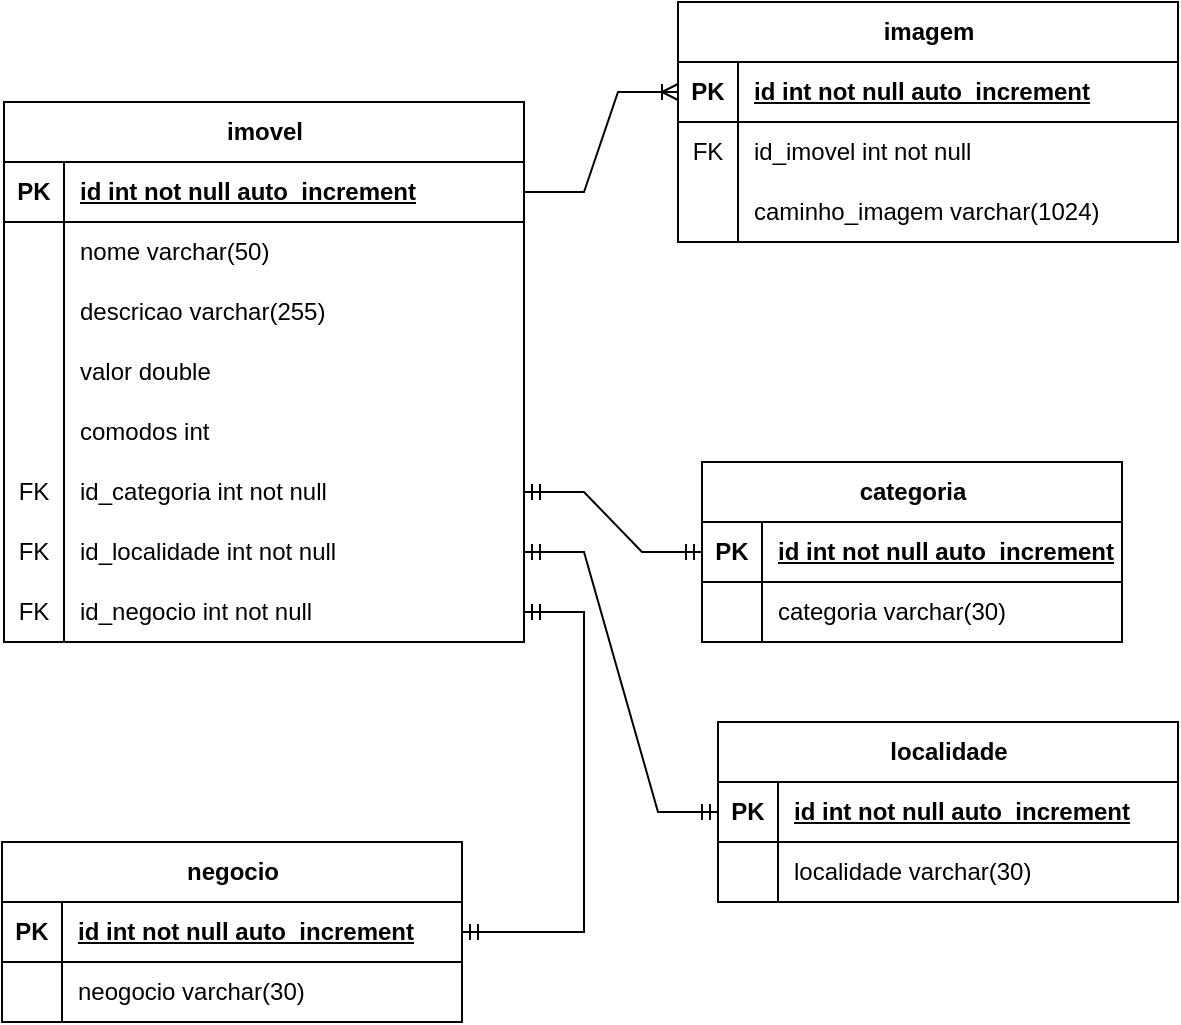 <mxfile version="24.1.0" type="github">
  <diagram name="Página-1" id="9ry-MTJB4UbBZHwzqtjo">
    <mxGraphModel dx="1290" dy="522" grid="1" gridSize="10" guides="1" tooltips="1" connect="1" arrows="1" fold="1" page="1" pageScale="1" pageWidth="1169" pageHeight="827" math="0" shadow="0">
      <root>
        <mxCell id="0" />
        <mxCell id="1" parent="0" />
        <mxCell id="dWlhOj4fuCT0MJBEH6v7-1" value="imovel" style="shape=table;startSize=30;container=1;collapsible=1;childLayout=tableLayout;fixedRows=1;rowLines=0;fontStyle=1;align=center;resizeLast=1;html=1;" parent="1" vertex="1">
          <mxGeometry x="531" y="170" width="260" height="270" as="geometry" />
        </mxCell>
        <mxCell id="dWlhOj4fuCT0MJBEH6v7-2" value="" style="shape=tableRow;horizontal=0;startSize=0;swimlaneHead=0;swimlaneBody=0;fillColor=none;collapsible=0;dropTarget=0;points=[[0,0.5],[1,0.5]];portConstraint=eastwest;top=0;left=0;right=0;bottom=1;" parent="dWlhOj4fuCT0MJBEH6v7-1" vertex="1">
          <mxGeometry y="30" width="260" height="30" as="geometry" />
        </mxCell>
        <mxCell id="dWlhOj4fuCT0MJBEH6v7-3" value="PK" style="shape=partialRectangle;connectable=0;fillColor=none;top=0;left=0;bottom=0;right=0;fontStyle=1;overflow=hidden;whiteSpace=wrap;html=1;" parent="dWlhOj4fuCT0MJBEH6v7-2" vertex="1">
          <mxGeometry width="30" height="30" as="geometry">
            <mxRectangle width="30" height="30" as="alternateBounds" />
          </mxGeometry>
        </mxCell>
        <mxCell id="dWlhOj4fuCT0MJBEH6v7-4" value="id int not null auto_increment" style="shape=partialRectangle;connectable=0;fillColor=none;top=0;left=0;bottom=0;right=0;align=left;spacingLeft=6;fontStyle=5;overflow=hidden;whiteSpace=wrap;html=1;" parent="dWlhOj4fuCT0MJBEH6v7-2" vertex="1">
          <mxGeometry x="30" width="230" height="30" as="geometry">
            <mxRectangle width="230" height="30" as="alternateBounds" />
          </mxGeometry>
        </mxCell>
        <mxCell id="dWlhOj4fuCT0MJBEH6v7-5" value="" style="shape=tableRow;horizontal=0;startSize=0;swimlaneHead=0;swimlaneBody=0;fillColor=none;collapsible=0;dropTarget=0;points=[[0,0.5],[1,0.5]];portConstraint=eastwest;top=0;left=0;right=0;bottom=0;" parent="dWlhOj4fuCT0MJBEH6v7-1" vertex="1">
          <mxGeometry y="60" width="260" height="30" as="geometry" />
        </mxCell>
        <mxCell id="dWlhOj4fuCT0MJBEH6v7-6" value="" style="shape=partialRectangle;connectable=0;fillColor=none;top=0;left=0;bottom=0;right=0;editable=1;overflow=hidden;whiteSpace=wrap;html=1;" parent="dWlhOj4fuCT0MJBEH6v7-5" vertex="1">
          <mxGeometry width="30" height="30" as="geometry">
            <mxRectangle width="30" height="30" as="alternateBounds" />
          </mxGeometry>
        </mxCell>
        <mxCell id="dWlhOj4fuCT0MJBEH6v7-7" value="nome varchar(50)" style="shape=partialRectangle;connectable=0;fillColor=none;top=0;left=0;bottom=0;right=0;align=left;spacingLeft=6;overflow=hidden;whiteSpace=wrap;html=1;" parent="dWlhOj4fuCT0MJBEH6v7-5" vertex="1">
          <mxGeometry x="30" width="230" height="30" as="geometry">
            <mxRectangle width="230" height="30" as="alternateBounds" />
          </mxGeometry>
        </mxCell>
        <mxCell id="dWlhOj4fuCT0MJBEH6v7-8" value="" style="shape=tableRow;horizontal=0;startSize=0;swimlaneHead=0;swimlaneBody=0;fillColor=none;collapsible=0;dropTarget=0;points=[[0,0.5],[1,0.5]];portConstraint=eastwest;top=0;left=0;right=0;bottom=0;" parent="dWlhOj4fuCT0MJBEH6v7-1" vertex="1">
          <mxGeometry y="90" width="260" height="30" as="geometry" />
        </mxCell>
        <mxCell id="dWlhOj4fuCT0MJBEH6v7-9" value="" style="shape=partialRectangle;connectable=0;fillColor=none;top=0;left=0;bottom=0;right=0;editable=1;overflow=hidden;whiteSpace=wrap;html=1;" parent="dWlhOj4fuCT0MJBEH6v7-8" vertex="1">
          <mxGeometry width="30" height="30" as="geometry">
            <mxRectangle width="30" height="30" as="alternateBounds" />
          </mxGeometry>
        </mxCell>
        <mxCell id="dWlhOj4fuCT0MJBEH6v7-10" value="descricao varchar(255)" style="shape=partialRectangle;connectable=0;fillColor=none;top=0;left=0;bottom=0;right=0;align=left;spacingLeft=6;overflow=hidden;whiteSpace=wrap;html=1;" parent="dWlhOj4fuCT0MJBEH6v7-8" vertex="1">
          <mxGeometry x="30" width="230" height="30" as="geometry">
            <mxRectangle width="230" height="30" as="alternateBounds" />
          </mxGeometry>
        </mxCell>
        <mxCell id="dWlhOj4fuCT0MJBEH6v7-11" value="" style="shape=tableRow;horizontal=0;startSize=0;swimlaneHead=0;swimlaneBody=0;fillColor=none;collapsible=0;dropTarget=0;points=[[0,0.5],[1,0.5]];portConstraint=eastwest;top=0;left=0;right=0;bottom=0;" parent="dWlhOj4fuCT0MJBEH6v7-1" vertex="1">
          <mxGeometry y="120" width="260" height="30" as="geometry" />
        </mxCell>
        <mxCell id="dWlhOj4fuCT0MJBEH6v7-12" value="" style="shape=partialRectangle;connectable=0;fillColor=none;top=0;left=0;bottom=0;right=0;editable=1;overflow=hidden;whiteSpace=wrap;html=1;" parent="dWlhOj4fuCT0MJBEH6v7-11" vertex="1">
          <mxGeometry width="30" height="30" as="geometry">
            <mxRectangle width="30" height="30" as="alternateBounds" />
          </mxGeometry>
        </mxCell>
        <mxCell id="dWlhOj4fuCT0MJBEH6v7-13" value="valor double" style="shape=partialRectangle;connectable=0;fillColor=none;top=0;left=0;bottom=0;right=0;align=left;spacingLeft=6;overflow=hidden;whiteSpace=wrap;html=1;" parent="dWlhOj4fuCT0MJBEH6v7-11" vertex="1">
          <mxGeometry x="30" width="230" height="30" as="geometry">
            <mxRectangle width="230" height="30" as="alternateBounds" />
          </mxGeometry>
        </mxCell>
        <mxCell id="dWlhOj4fuCT0MJBEH6v7-16" value="" style="shape=tableRow;horizontal=0;startSize=0;swimlaneHead=0;swimlaneBody=0;fillColor=none;collapsible=0;dropTarget=0;points=[[0,0.5],[1,0.5]];portConstraint=eastwest;top=0;left=0;right=0;bottom=0;" parent="dWlhOj4fuCT0MJBEH6v7-1" vertex="1">
          <mxGeometry y="150" width="260" height="30" as="geometry" />
        </mxCell>
        <mxCell id="dWlhOj4fuCT0MJBEH6v7-17" value="" style="shape=partialRectangle;connectable=0;fillColor=none;top=0;left=0;bottom=0;right=0;editable=1;overflow=hidden;whiteSpace=wrap;html=1;" parent="dWlhOj4fuCT0MJBEH6v7-16" vertex="1">
          <mxGeometry width="30" height="30" as="geometry">
            <mxRectangle width="30" height="30" as="alternateBounds" />
          </mxGeometry>
        </mxCell>
        <mxCell id="dWlhOj4fuCT0MJBEH6v7-18" value="comodos int" style="shape=partialRectangle;connectable=0;fillColor=none;top=0;left=0;bottom=0;right=0;align=left;spacingLeft=6;overflow=hidden;whiteSpace=wrap;html=1;" parent="dWlhOj4fuCT0MJBEH6v7-16" vertex="1">
          <mxGeometry x="30" width="230" height="30" as="geometry">
            <mxRectangle width="230" height="30" as="alternateBounds" />
          </mxGeometry>
        </mxCell>
        <mxCell id="dWlhOj4fuCT0MJBEH6v7-22" value="" style="shape=tableRow;horizontal=0;startSize=0;swimlaneHead=0;swimlaneBody=0;fillColor=none;collapsible=0;dropTarget=0;points=[[0,0.5],[1,0.5]];portConstraint=eastwest;top=0;left=0;right=0;bottom=0;" parent="dWlhOj4fuCT0MJBEH6v7-1" vertex="1">
          <mxGeometry y="180" width="260" height="30" as="geometry" />
        </mxCell>
        <mxCell id="dWlhOj4fuCT0MJBEH6v7-23" value="FK" style="shape=partialRectangle;connectable=0;fillColor=none;top=0;left=0;bottom=0;right=0;editable=1;overflow=hidden;whiteSpace=wrap;html=1;" parent="dWlhOj4fuCT0MJBEH6v7-22" vertex="1">
          <mxGeometry width="30" height="30" as="geometry">
            <mxRectangle width="30" height="30" as="alternateBounds" />
          </mxGeometry>
        </mxCell>
        <mxCell id="dWlhOj4fuCT0MJBEH6v7-24" value="id_categoria int not null" style="shape=partialRectangle;connectable=0;fillColor=none;top=0;left=0;bottom=0;right=0;align=left;spacingLeft=6;overflow=hidden;whiteSpace=wrap;html=1;" parent="dWlhOj4fuCT0MJBEH6v7-22" vertex="1">
          <mxGeometry x="30" width="230" height="30" as="geometry">
            <mxRectangle width="230" height="30" as="alternateBounds" />
          </mxGeometry>
        </mxCell>
        <mxCell id="dWlhOj4fuCT0MJBEH6v7-25" value="" style="shape=tableRow;horizontal=0;startSize=0;swimlaneHead=0;swimlaneBody=0;fillColor=none;collapsible=0;dropTarget=0;points=[[0,0.5],[1,0.5]];portConstraint=eastwest;top=0;left=0;right=0;bottom=0;" parent="dWlhOj4fuCT0MJBEH6v7-1" vertex="1">
          <mxGeometry y="210" width="260" height="30" as="geometry" />
        </mxCell>
        <mxCell id="dWlhOj4fuCT0MJBEH6v7-26" value="FK" style="shape=partialRectangle;connectable=0;fillColor=none;top=0;left=0;bottom=0;right=0;editable=1;overflow=hidden;whiteSpace=wrap;html=1;" parent="dWlhOj4fuCT0MJBEH6v7-25" vertex="1">
          <mxGeometry width="30" height="30" as="geometry">
            <mxRectangle width="30" height="30" as="alternateBounds" />
          </mxGeometry>
        </mxCell>
        <mxCell id="dWlhOj4fuCT0MJBEH6v7-27" value="id_localidade int not null" style="shape=partialRectangle;connectable=0;fillColor=none;top=0;left=0;bottom=0;right=0;align=left;spacingLeft=6;overflow=hidden;whiteSpace=wrap;html=1;" parent="dWlhOj4fuCT0MJBEH6v7-25" vertex="1">
          <mxGeometry x="30" width="230" height="30" as="geometry">
            <mxRectangle width="230" height="30" as="alternateBounds" />
          </mxGeometry>
        </mxCell>
        <mxCell id="dWlhOj4fuCT0MJBEH6v7-28" value="" style="shape=tableRow;horizontal=0;startSize=0;swimlaneHead=0;swimlaneBody=0;fillColor=none;collapsible=0;dropTarget=0;points=[[0,0.5],[1,0.5]];portConstraint=eastwest;top=0;left=0;right=0;bottom=0;" parent="dWlhOj4fuCT0MJBEH6v7-1" vertex="1">
          <mxGeometry y="240" width="260" height="30" as="geometry" />
        </mxCell>
        <mxCell id="dWlhOj4fuCT0MJBEH6v7-29" value="FK" style="shape=partialRectangle;connectable=0;fillColor=none;top=0;left=0;bottom=0;right=0;editable=1;overflow=hidden;whiteSpace=wrap;html=1;" parent="dWlhOj4fuCT0MJBEH6v7-28" vertex="1">
          <mxGeometry width="30" height="30" as="geometry">
            <mxRectangle width="30" height="30" as="alternateBounds" />
          </mxGeometry>
        </mxCell>
        <mxCell id="dWlhOj4fuCT0MJBEH6v7-30" value="id_negocio int not null" style="shape=partialRectangle;connectable=0;fillColor=none;top=0;left=0;bottom=0;right=0;align=left;spacingLeft=6;overflow=hidden;whiteSpace=wrap;html=1;" parent="dWlhOj4fuCT0MJBEH6v7-28" vertex="1">
          <mxGeometry x="30" width="230" height="30" as="geometry">
            <mxRectangle width="230" height="30" as="alternateBounds" />
          </mxGeometry>
        </mxCell>
        <mxCell id="-iq3jVaQoXa8bRlDyILl-1" value="imagem" style="shape=table;startSize=30;container=1;collapsible=1;childLayout=tableLayout;fixedRows=1;rowLines=0;fontStyle=1;align=center;resizeLast=1;html=1;" parent="1" vertex="1">
          <mxGeometry x="868" y="120" width="250" height="120" as="geometry" />
        </mxCell>
        <mxCell id="-iq3jVaQoXa8bRlDyILl-2" value="" style="shape=tableRow;horizontal=0;startSize=0;swimlaneHead=0;swimlaneBody=0;fillColor=none;collapsible=0;dropTarget=0;points=[[0,0.5],[1,0.5]];portConstraint=eastwest;top=0;left=0;right=0;bottom=1;" parent="-iq3jVaQoXa8bRlDyILl-1" vertex="1">
          <mxGeometry y="30" width="250" height="30" as="geometry" />
        </mxCell>
        <mxCell id="-iq3jVaQoXa8bRlDyILl-3" value="PK" style="shape=partialRectangle;connectable=0;fillColor=none;top=0;left=0;bottom=0;right=0;fontStyle=1;overflow=hidden;whiteSpace=wrap;html=1;" parent="-iq3jVaQoXa8bRlDyILl-2" vertex="1">
          <mxGeometry width="30" height="30" as="geometry">
            <mxRectangle width="30" height="30" as="alternateBounds" />
          </mxGeometry>
        </mxCell>
        <mxCell id="-iq3jVaQoXa8bRlDyILl-4" value="id int not null auto_increment" style="shape=partialRectangle;connectable=0;fillColor=none;top=0;left=0;bottom=0;right=0;align=left;spacingLeft=6;fontStyle=5;overflow=hidden;whiteSpace=wrap;html=1;" parent="-iq3jVaQoXa8bRlDyILl-2" vertex="1">
          <mxGeometry x="30" width="220" height="30" as="geometry">
            <mxRectangle width="220" height="30" as="alternateBounds" />
          </mxGeometry>
        </mxCell>
        <mxCell id="-iq3jVaQoXa8bRlDyILl-8" value="" style="shape=tableRow;horizontal=0;startSize=0;swimlaneHead=0;swimlaneBody=0;fillColor=none;collapsible=0;dropTarget=0;points=[[0,0.5],[1,0.5]];portConstraint=eastwest;top=0;left=0;right=0;bottom=0;" parent="-iq3jVaQoXa8bRlDyILl-1" vertex="1">
          <mxGeometry y="60" width="250" height="30" as="geometry" />
        </mxCell>
        <mxCell id="-iq3jVaQoXa8bRlDyILl-9" value="FK" style="shape=partialRectangle;connectable=0;fillColor=none;top=0;left=0;bottom=0;right=0;editable=1;overflow=hidden;whiteSpace=wrap;html=1;" parent="-iq3jVaQoXa8bRlDyILl-8" vertex="1">
          <mxGeometry width="30" height="30" as="geometry">
            <mxRectangle width="30" height="30" as="alternateBounds" />
          </mxGeometry>
        </mxCell>
        <mxCell id="-iq3jVaQoXa8bRlDyILl-10" value="id_imovel int not null" style="shape=partialRectangle;connectable=0;fillColor=none;top=0;left=0;bottom=0;right=0;align=left;spacingLeft=6;overflow=hidden;whiteSpace=wrap;html=1;" parent="-iq3jVaQoXa8bRlDyILl-8" vertex="1">
          <mxGeometry x="30" width="220" height="30" as="geometry">
            <mxRectangle width="220" height="30" as="alternateBounds" />
          </mxGeometry>
        </mxCell>
        <mxCell id="-iq3jVaQoXa8bRlDyILl-46" value="" style="shape=tableRow;horizontal=0;startSize=0;swimlaneHead=0;swimlaneBody=0;fillColor=none;collapsible=0;dropTarget=0;points=[[0,0.5],[1,0.5]];portConstraint=eastwest;top=0;left=0;right=0;bottom=0;" parent="-iq3jVaQoXa8bRlDyILl-1" vertex="1">
          <mxGeometry y="90" width="250" height="30" as="geometry" />
        </mxCell>
        <mxCell id="-iq3jVaQoXa8bRlDyILl-47" value="" style="shape=partialRectangle;connectable=0;fillColor=none;top=0;left=0;bottom=0;right=0;editable=1;overflow=hidden;whiteSpace=wrap;html=1;" parent="-iq3jVaQoXa8bRlDyILl-46" vertex="1">
          <mxGeometry width="30" height="30" as="geometry">
            <mxRectangle width="30" height="30" as="alternateBounds" />
          </mxGeometry>
        </mxCell>
        <mxCell id="-iq3jVaQoXa8bRlDyILl-48" value="caminho_imagem varchar(1024)" style="shape=partialRectangle;connectable=0;fillColor=none;top=0;left=0;bottom=0;right=0;align=left;spacingLeft=6;overflow=hidden;whiteSpace=wrap;html=1;" parent="-iq3jVaQoXa8bRlDyILl-46" vertex="1">
          <mxGeometry x="30" width="220" height="30" as="geometry">
            <mxRectangle width="220" height="30" as="alternateBounds" />
          </mxGeometry>
        </mxCell>
        <mxCell id="-iq3jVaQoXa8bRlDyILl-16" value="categoria" style="shape=table;startSize=30;container=1;collapsible=1;childLayout=tableLayout;fixedRows=1;rowLines=0;fontStyle=1;align=center;resizeLast=1;html=1;" parent="1" vertex="1">
          <mxGeometry x="880" y="350" width="210" height="90" as="geometry" />
        </mxCell>
        <mxCell id="-iq3jVaQoXa8bRlDyILl-17" value="" style="shape=tableRow;horizontal=0;startSize=0;swimlaneHead=0;swimlaneBody=0;fillColor=none;collapsible=0;dropTarget=0;points=[[0,0.5],[1,0.5]];portConstraint=eastwest;top=0;left=0;right=0;bottom=1;" parent="-iq3jVaQoXa8bRlDyILl-16" vertex="1">
          <mxGeometry y="30" width="210" height="30" as="geometry" />
        </mxCell>
        <mxCell id="-iq3jVaQoXa8bRlDyILl-18" value="PK" style="shape=partialRectangle;connectable=0;fillColor=none;top=0;left=0;bottom=0;right=0;fontStyle=1;overflow=hidden;whiteSpace=wrap;html=1;" parent="-iq3jVaQoXa8bRlDyILl-17" vertex="1">
          <mxGeometry width="30" height="30" as="geometry">
            <mxRectangle width="30" height="30" as="alternateBounds" />
          </mxGeometry>
        </mxCell>
        <mxCell id="-iq3jVaQoXa8bRlDyILl-19" value="id int not null auto_increment" style="shape=partialRectangle;connectable=0;fillColor=none;top=0;left=0;bottom=0;right=0;align=left;spacingLeft=6;fontStyle=5;overflow=hidden;whiteSpace=wrap;html=1;" parent="-iq3jVaQoXa8bRlDyILl-17" vertex="1">
          <mxGeometry x="30" width="180" height="30" as="geometry">
            <mxRectangle width="180" height="30" as="alternateBounds" />
          </mxGeometry>
        </mxCell>
        <mxCell id="-iq3jVaQoXa8bRlDyILl-20" value="" style="shape=tableRow;horizontal=0;startSize=0;swimlaneHead=0;swimlaneBody=0;fillColor=none;collapsible=0;dropTarget=0;points=[[0,0.5],[1,0.5]];portConstraint=eastwest;top=0;left=0;right=0;bottom=0;" parent="-iq3jVaQoXa8bRlDyILl-16" vertex="1">
          <mxGeometry y="60" width="210" height="30" as="geometry" />
        </mxCell>
        <mxCell id="-iq3jVaQoXa8bRlDyILl-21" value="" style="shape=partialRectangle;connectable=0;fillColor=none;top=0;left=0;bottom=0;right=0;editable=1;overflow=hidden;whiteSpace=wrap;html=1;" parent="-iq3jVaQoXa8bRlDyILl-20" vertex="1">
          <mxGeometry width="30" height="30" as="geometry">
            <mxRectangle width="30" height="30" as="alternateBounds" />
          </mxGeometry>
        </mxCell>
        <mxCell id="-iq3jVaQoXa8bRlDyILl-22" value="categoria varchar(30)" style="shape=partialRectangle;connectable=0;fillColor=none;top=0;left=0;bottom=0;right=0;align=left;spacingLeft=6;overflow=hidden;whiteSpace=wrap;html=1;" parent="-iq3jVaQoXa8bRlDyILl-20" vertex="1">
          <mxGeometry x="30" width="180" height="30" as="geometry">
            <mxRectangle width="180" height="30" as="alternateBounds" />
          </mxGeometry>
        </mxCell>
        <mxCell id="-iq3jVaQoXa8bRlDyILl-29" value="" style="edgeStyle=entityRelationEdgeStyle;fontSize=12;html=1;endArrow=ERmandOne;startArrow=ERmandOne;rounded=0;" parent="1" source="dWlhOj4fuCT0MJBEH6v7-22" target="-iq3jVaQoXa8bRlDyILl-17" edge="1">
          <mxGeometry width="100" height="100" relative="1" as="geometry">
            <mxPoint x="810" y="414" as="sourcePoint" />
            <mxPoint x="910" y="314" as="targetPoint" />
          </mxGeometry>
        </mxCell>
        <mxCell id="-iq3jVaQoXa8bRlDyILl-30" value="localidade" style="shape=table;startSize=30;container=1;collapsible=1;childLayout=tableLayout;fixedRows=1;rowLines=0;fontStyle=1;align=center;resizeLast=1;html=1;" parent="1" vertex="1">
          <mxGeometry x="888" y="480" width="230" height="90" as="geometry" />
        </mxCell>
        <mxCell id="-iq3jVaQoXa8bRlDyILl-31" value="" style="shape=tableRow;horizontal=0;startSize=0;swimlaneHead=0;swimlaneBody=0;fillColor=none;collapsible=0;dropTarget=0;points=[[0,0.5],[1,0.5]];portConstraint=eastwest;top=0;left=0;right=0;bottom=1;" parent="-iq3jVaQoXa8bRlDyILl-30" vertex="1">
          <mxGeometry y="30" width="230" height="30" as="geometry" />
        </mxCell>
        <mxCell id="-iq3jVaQoXa8bRlDyILl-32" value="PK" style="shape=partialRectangle;connectable=0;fillColor=none;top=0;left=0;bottom=0;right=0;fontStyle=1;overflow=hidden;whiteSpace=wrap;html=1;" parent="-iq3jVaQoXa8bRlDyILl-31" vertex="1">
          <mxGeometry width="30" height="30" as="geometry">
            <mxRectangle width="30" height="30" as="alternateBounds" />
          </mxGeometry>
        </mxCell>
        <mxCell id="-iq3jVaQoXa8bRlDyILl-33" value="id int not null auto_increment" style="shape=partialRectangle;connectable=0;fillColor=none;top=0;left=0;bottom=0;right=0;align=left;spacingLeft=6;fontStyle=5;overflow=hidden;whiteSpace=wrap;html=1;" parent="-iq3jVaQoXa8bRlDyILl-31" vertex="1">
          <mxGeometry x="30" width="200" height="30" as="geometry">
            <mxRectangle width="200" height="30" as="alternateBounds" />
          </mxGeometry>
        </mxCell>
        <mxCell id="-iq3jVaQoXa8bRlDyILl-34" value="" style="shape=tableRow;horizontal=0;startSize=0;swimlaneHead=0;swimlaneBody=0;fillColor=none;collapsible=0;dropTarget=0;points=[[0,0.5],[1,0.5]];portConstraint=eastwest;top=0;left=0;right=0;bottom=0;" parent="-iq3jVaQoXa8bRlDyILl-30" vertex="1">
          <mxGeometry y="60" width="230" height="30" as="geometry" />
        </mxCell>
        <mxCell id="-iq3jVaQoXa8bRlDyILl-35" value="" style="shape=partialRectangle;connectable=0;fillColor=none;top=0;left=0;bottom=0;right=0;editable=1;overflow=hidden;whiteSpace=wrap;html=1;" parent="-iq3jVaQoXa8bRlDyILl-34" vertex="1">
          <mxGeometry width="30" height="30" as="geometry">
            <mxRectangle width="30" height="30" as="alternateBounds" />
          </mxGeometry>
        </mxCell>
        <mxCell id="-iq3jVaQoXa8bRlDyILl-36" value="localidade varchar(30)" style="shape=partialRectangle;connectable=0;fillColor=none;top=0;left=0;bottom=0;right=0;align=left;spacingLeft=6;overflow=hidden;whiteSpace=wrap;html=1;" parent="-iq3jVaQoXa8bRlDyILl-34" vertex="1">
          <mxGeometry x="30" width="200" height="30" as="geometry">
            <mxRectangle width="200" height="30" as="alternateBounds" />
          </mxGeometry>
        </mxCell>
        <mxCell id="-iq3jVaQoXa8bRlDyILl-37" value="" style="edgeStyle=entityRelationEdgeStyle;fontSize=12;html=1;endArrow=ERmandOne;startArrow=ERmandOne;rounded=0;" parent="1" source="dWlhOj4fuCT0MJBEH6v7-25" target="-iq3jVaQoXa8bRlDyILl-31" edge="1">
          <mxGeometry width="100" height="100" relative="1" as="geometry">
            <mxPoint x="830" y="450" as="sourcePoint" />
            <mxPoint x="920" y="450" as="targetPoint" />
            <Array as="points">
              <mxPoint x="870" y="485" />
            </Array>
          </mxGeometry>
        </mxCell>
        <mxCell id="-iq3jVaQoXa8bRlDyILl-38" value="negocio" style="shape=table;startSize=30;container=1;collapsible=1;childLayout=tableLayout;fixedRows=1;rowLines=0;fontStyle=1;align=center;resizeLast=1;html=1;" parent="1" vertex="1">
          <mxGeometry x="530" y="540" width="230" height="90" as="geometry" />
        </mxCell>
        <mxCell id="-iq3jVaQoXa8bRlDyILl-39" value="" style="shape=tableRow;horizontal=0;startSize=0;swimlaneHead=0;swimlaneBody=0;fillColor=none;collapsible=0;dropTarget=0;points=[[0,0.5],[1,0.5]];portConstraint=eastwest;top=0;left=0;right=0;bottom=1;" parent="-iq3jVaQoXa8bRlDyILl-38" vertex="1">
          <mxGeometry y="30" width="230" height="30" as="geometry" />
        </mxCell>
        <mxCell id="-iq3jVaQoXa8bRlDyILl-40" value="PK" style="shape=partialRectangle;connectable=0;fillColor=none;top=0;left=0;bottom=0;right=0;fontStyle=1;overflow=hidden;whiteSpace=wrap;html=1;" parent="-iq3jVaQoXa8bRlDyILl-39" vertex="1">
          <mxGeometry width="30" height="30" as="geometry">
            <mxRectangle width="30" height="30" as="alternateBounds" />
          </mxGeometry>
        </mxCell>
        <mxCell id="-iq3jVaQoXa8bRlDyILl-41" value="id int not null auto_increment" style="shape=partialRectangle;connectable=0;fillColor=none;top=0;left=0;bottom=0;right=0;align=left;spacingLeft=6;fontStyle=5;overflow=hidden;whiteSpace=wrap;html=1;" parent="-iq3jVaQoXa8bRlDyILl-39" vertex="1">
          <mxGeometry x="30" width="200" height="30" as="geometry">
            <mxRectangle width="200" height="30" as="alternateBounds" />
          </mxGeometry>
        </mxCell>
        <mxCell id="-iq3jVaQoXa8bRlDyILl-42" value="" style="shape=tableRow;horizontal=0;startSize=0;swimlaneHead=0;swimlaneBody=0;fillColor=none;collapsible=0;dropTarget=0;points=[[0,0.5],[1,0.5]];portConstraint=eastwest;top=0;left=0;right=0;bottom=0;" parent="-iq3jVaQoXa8bRlDyILl-38" vertex="1">
          <mxGeometry y="60" width="230" height="30" as="geometry" />
        </mxCell>
        <mxCell id="-iq3jVaQoXa8bRlDyILl-43" value="" style="shape=partialRectangle;connectable=0;fillColor=none;top=0;left=0;bottom=0;right=0;editable=1;overflow=hidden;whiteSpace=wrap;html=1;" parent="-iq3jVaQoXa8bRlDyILl-42" vertex="1">
          <mxGeometry width="30" height="30" as="geometry">
            <mxRectangle width="30" height="30" as="alternateBounds" />
          </mxGeometry>
        </mxCell>
        <mxCell id="-iq3jVaQoXa8bRlDyILl-44" value="neogocio varchar(30)" style="shape=partialRectangle;connectable=0;fillColor=none;top=0;left=0;bottom=0;right=0;align=left;spacingLeft=6;overflow=hidden;whiteSpace=wrap;html=1;" parent="-iq3jVaQoXa8bRlDyILl-42" vertex="1">
          <mxGeometry x="30" width="200" height="30" as="geometry">
            <mxRectangle width="200" height="30" as="alternateBounds" />
          </mxGeometry>
        </mxCell>
        <mxCell id="-iq3jVaQoXa8bRlDyILl-45" value="" style="edgeStyle=entityRelationEdgeStyle;fontSize=12;html=1;endArrow=ERmandOne;startArrow=ERmandOne;rounded=0;" parent="1" source="dWlhOj4fuCT0MJBEH6v7-28" target="-iq3jVaQoXa8bRlDyILl-39" edge="1">
          <mxGeometry width="100" height="100" relative="1" as="geometry">
            <mxPoint x="760" y="490" as="sourcePoint" />
            <mxPoint x="840" y="600" as="targetPoint" />
            <Array as="points">
              <mxPoint x="840" y="550" />
            </Array>
          </mxGeometry>
        </mxCell>
        <mxCell id="-iq3jVaQoXa8bRlDyILl-49" value="" style="edgeStyle=entityRelationEdgeStyle;fontSize=12;html=1;endArrow=ERoneToMany;rounded=0;" parent="1" source="dWlhOj4fuCT0MJBEH6v7-2" target="-iq3jVaQoXa8bRlDyILl-2" edge="1">
          <mxGeometry width="100" height="100" relative="1" as="geometry">
            <mxPoint x="790" y="300" as="sourcePoint" />
            <mxPoint x="890" y="200" as="targetPoint" />
          </mxGeometry>
        </mxCell>
      </root>
    </mxGraphModel>
  </diagram>
</mxfile>
